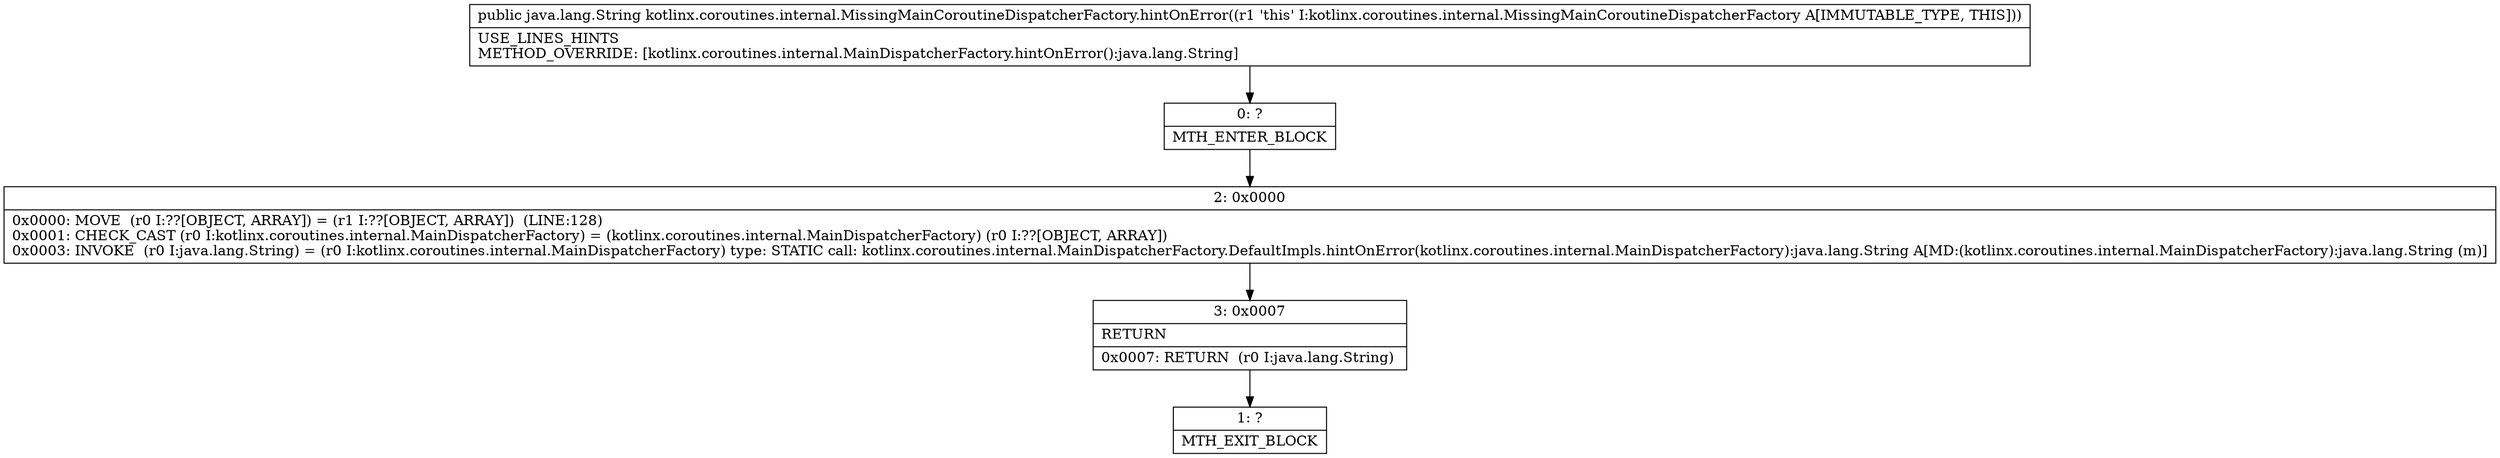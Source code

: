 digraph "CFG forkotlinx.coroutines.internal.MissingMainCoroutineDispatcherFactory.hintOnError()Ljava\/lang\/String;" {
Node_0 [shape=record,label="{0\:\ ?|MTH_ENTER_BLOCK\l}"];
Node_2 [shape=record,label="{2\:\ 0x0000|0x0000: MOVE  (r0 I:??[OBJECT, ARRAY]) = (r1 I:??[OBJECT, ARRAY])  (LINE:128)\l0x0001: CHECK_CAST (r0 I:kotlinx.coroutines.internal.MainDispatcherFactory) = (kotlinx.coroutines.internal.MainDispatcherFactory) (r0 I:??[OBJECT, ARRAY]) \l0x0003: INVOKE  (r0 I:java.lang.String) = (r0 I:kotlinx.coroutines.internal.MainDispatcherFactory) type: STATIC call: kotlinx.coroutines.internal.MainDispatcherFactory.DefaultImpls.hintOnError(kotlinx.coroutines.internal.MainDispatcherFactory):java.lang.String A[MD:(kotlinx.coroutines.internal.MainDispatcherFactory):java.lang.String (m)]\l}"];
Node_3 [shape=record,label="{3\:\ 0x0007|RETURN\l|0x0007: RETURN  (r0 I:java.lang.String) \l}"];
Node_1 [shape=record,label="{1\:\ ?|MTH_EXIT_BLOCK\l}"];
MethodNode[shape=record,label="{public java.lang.String kotlinx.coroutines.internal.MissingMainCoroutineDispatcherFactory.hintOnError((r1 'this' I:kotlinx.coroutines.internal.MissingMainCoroutineDispatcherFactory A[IMMUTABLE_TYPE, THIS]))  | USE_LINES_HINTS\lMETHOD_OVERRIDE: [kotlinx.coroutines.internal.MainDispatcherFactory.hintOnError():java.lang.String]\l}"];
MethodNode -> Node_0;Node_0 -> Node_2;
Node_2 -> Node_3;
Node_3 -> Node_1;
}

